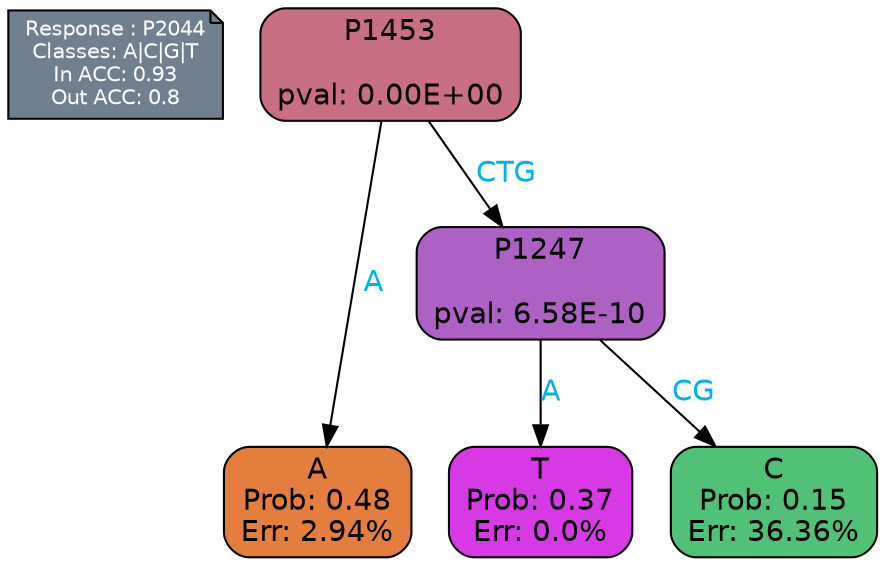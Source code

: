 digraph Tree {
node [shape=box, style="filled, rounded", color="black", fontname=helvetica] ;
graph [ranksep=equally, splines=polylines, bgcolor=transparent, dpi=600] ;
edge [fontname=helvetica] ;
LEGEND [label="Response : P2044
Classes: A|C|G|T
In ACC: 0.93
Out ACC: 0.8
",shape=note,align=left,style=filled,fillcolor="slategray",fontcolor="white",fontsize=10];1 [label="P1453

pval: 0.00E+00", fillcolor="#c86f84"] ;
2 [label="A
Prob: 0.48
Err: 2.94%", fillcolor="#e47e3e"] ;
3 [label="P1247

pval: 6.58E-10", fillcolor="#ae61c4"] ;
4 [label="T
Prob: 0.37
Err: 0.0%", fillcolor="#d739e5"] ;
5 [label="C
Prob: 0.15
Err: 36.36%", fillcolor="#50c177"] ;
1 -> 2 [label="A",fontcolor=deepskyblue2] ;
1 -> 3 [label="CTG",fontcolor=deepskyblue2] ;
3 -> 4 [label="A",fontcolor=deepskyblue2] ;
3 -> 5 [label="CG",fontcolor=deepskyblue2] ;
{rank = same; 2;4;5;}{rank = same; LEGEND;1;}}